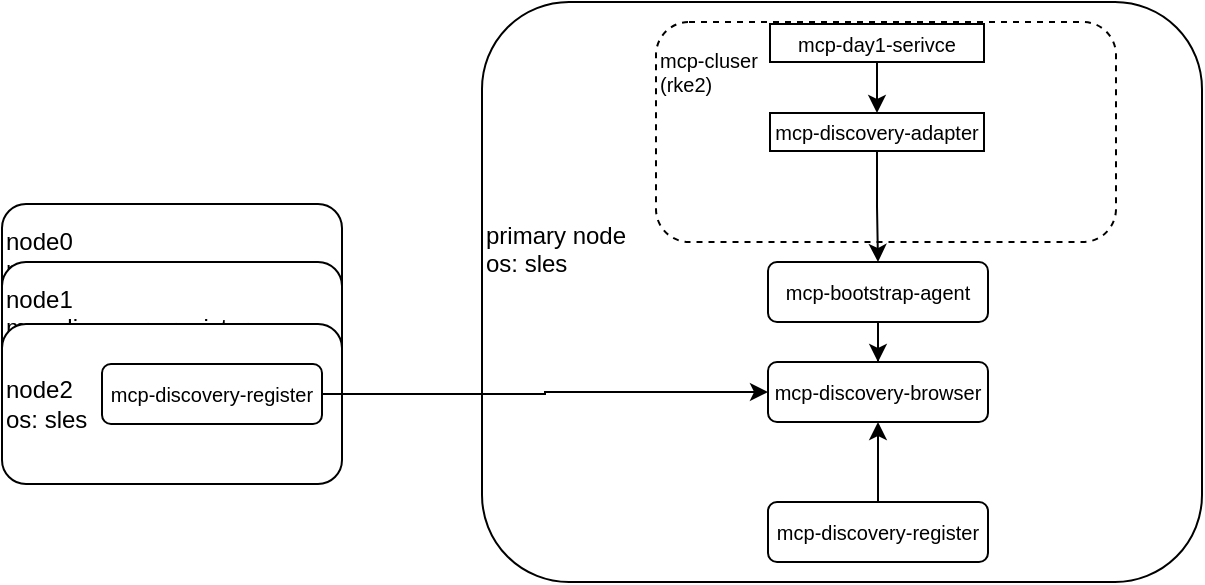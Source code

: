 <mxfile version="20.8.3" type="github">
  <diagram id="JAI4023TARQraNgQVTQf" name="Page-1">
    <mxGraphModel dx="835" dy="458" grid="1" gridSize="10" guides="1" tooltips="1" connect="1" arrows="1" fold="1" page="1" pageScale="1" pageWidth="3300" pageHeight="4681" math="0" shadow="0">
      <root>
        <mxCell id="0" />
        <mxCell id="1" parent="0" />
        <mxCell id="Mai_8PukD8vyJlD9m-7o-1" value="node0&lt;br&gt;mcp-discovery-register&lt;br&gt;os: sles&lt;br&gt;&lt;br&gt;" style="rounded=1;whiteSpace=wrap;html=1;align=left;" vertex="1" parent="1">
          <mxGeometry x="110" y="221" width="170" height="80" as="geometry" />
        </mxCell>
        <mxCell id="Mai_8PukD8vyJlD9m-7o-3" value="node1&lt;br&gt;mcp-discovery-register&lt;br&gt;os: sle&lt;br&gt;s" style="rounded=1;whiteSpace=wrap;html=1;align=left;" vertex="1" parent="1">
          <mxGeometry x="110" y="250" width="170" height="80" as="geometry" />
        </mxCell>
        <mxCell id="Mai_8PukD8vyJlD9m-7o-4" value="node2&lt;br&gt;os: sles" style="rounded=1;whiteSpace=wrap;html=1;align=left;" vertex="1" parent="1">
          <mxGeometry x="110" y="281" width="170" height="80" as="geometry" />
        </mxCell>
        <mxCell id="Mai_8PukD8vyJlD9m-7o-5" value="primary node&lt;br&gt;os: sles&lt;br&gt;&lt;br&gt;&lt;br&gt;&lt;br&gt;" style="rounded=1;whiteSpace=wrap;html=1;align=left;" vertex="1" parent="1">
          <mxGeometry x="350" y="120" width="360" height="290" as="geometry" />
        </mxCell>
        <mxCell id="Mai_8PukD8vyJlD9m-7o-9" value="" style="edgeStyle=orthogonalEdgeStyle;rounded=0;orthogonalLoop=1;jettySize=auto;html=1;fontSize=10;entryX=0;entryY=0.5;entryDx=0;entryDy=0;" edge="1" parent="1" source="Mai_8PukD8vyJlD9m-7o-7" target="Mai_8PukD8vyJlD9m-7o-12">
          <mxGeometry relative="1" as="geometry">
            <mxPoint x="405" y="320" as="targetPoint" />
          </mxGeometry>
        </mxCell>
        <mxCell id="Mai_8PukD8vyJlD9m-7o-7" value="&lt;span style=&quot;text-align: left;&quot;&gt;&lt;font style=&quot;font-size: 10px;&quot;&gt;mcp-discovery-register&lt;/font&gt;&lt;/span&gt;" style="rounded=1;whiteSpace=wrap;html=1;" vertex="1" parent="1">
          <mxGeometry x="160" y="301" width="110" height="30" as="geometry" />
        </mxCell>
        <mxCell id="Mai_8PukD8vyJlD9m-7o-20" style="edgeStyle=orthogonalEdgeStyle;rounded=0;orthogonalLoop=1;jettySize=auto;html=1;entryX=0.5;entryY=1;entryDx=0;entryDy=0;fontSize=10;" edge="1" parent="1" source="Mai_8PukD8vyJlD9m-7o-11" target="Mai_8PukD8vyJlD9m-7o-12">
          <mxGeometry relative="1" as="geometry" />
        </mxCell>
        <mxCell id="Mai_8PukD8vyJlD9m-7o-11" value="&lt;span style=&quot;text-align: left;&quot;&gt;&lt;font style=&quot;font-size: 10px;&quot;&gt;mcp-discovery-register&lt;/font&gt;&lt;/span&gt;" style="rounded=1;whiteSpace=wrap;html=1;" vertex="1" parent="1">
          <mxGeometry x="493" y="370" width="110" height="30" as="geometry" />
        </mxCell>
        <mxCell id="Mai_8PukD8vyJlD9m-7o-12" value="&lt;span style=&quot;text-align: left;&quot;&gt;&lt;font style=&quot;font-size: 10px;&quot;&gt;mcp-discovery-browser&lt;/font&gt;&lt;/span&gt;" style="rounded=1;whiteSpace=wrap;html=1;" vertex="1" parent="1">
          <mxGeometry x="493" y="300" width="110" height="30" as="geometry" />
        </mxCell>
        <mxCell id="Mai_8PukD8vyJlD9m-7o-23" style="edgeStyle=orthogonalEdgeStyle;rounded=0;orthogonalLoop=1;jettySize=auto;html=1;entryX=0.5;entryY=0;entryDx=0;entryDy=0;fontSize=10;" edge="1" parent="1" source="Mai_8PukD8vyJlD9m-7o-13" target="Mai_8PukD8vyJlD9m-7o-12">
          <mxGeometry relative="1" as="geometry" />
        </mxCell>
        <mxCell id="Mai_8PukD8vyJlD9m-7o-13" value="&lt;span style=&quot;text-align: left;&quot;&gt;&lt;font style=&quot;font-size: 10px;&quot;&gt;mcp-bootstrap-agent&lt;/font&gt;&lt;/span&gt;" style="rounded=1;whiteSpace=wrap;html=1;" vertex="1" parent="1">
          <mxGeometry x="493" y="250" width="110" height="30" as="geometry" />
        </mxCell>
        <mxCell id="Mai_8PukD8vyJlD9m-7o-17" value="mcp-cluser&lt;br&gt;(rke2)&lt;br&gt;&lt;br&gt;&lt;br&gt;&lt;br&gt;&lt;br&gt;&lt;br&gt;" style="rounded=1;whiteSpace=wrap;html=1;fontSize=10;align=left;dashed=1;" vertex="1" parent="1">
          <mxGeometry x="437" y="130" width="230" height="110" as="geometry" />
        </mxCell>
        <mxCell id="Mai_8PukD8vyJlD9m-7o-26" style="edgeStyle=orthogonalEdgeStyle;rounded=0;orthogonalLoop=1;jettySize=auto;html=1;entryX=0.5;entryY=0;entryDx=0;entryDy=0;fontSize=10;" edge="1" parent="1" source="Mai_8PukD8vyJlD9m-7o-18" target="Mai_8PukD8vyJlD9m-7o-13">
          <mxGeometry relative="1" as="geometry" />
        </mxCell>
        <mxCell id="Mai_8PukD8vyJlD9m-7o-18" value="mcp-discovery-adapter" style="rounded=0;whiteSpace=wrap;html=1;fontSize=10;" vertex="1" parent="1">
          <mxGeometry x="494" y="175.5" width="107" height="19" as="geometry" />
        </mxCell>
        <mxCell id="Mai_8PukD8vyJlD9m-7o-25" style="edgeStyle=orthogonalEdgeStyle;rounded=0;orthogonalLoop=1;jettySize=auto;html=1;fontSize=10;" edge="1" parent="1" source="Mai_8PukD8vyJlD9m-7o-19" target="Mai_8PukD8vyJlD9m-7o-18">
          <mxGeometry relative="1" as="geometry" />
        </mxCell>
        <mxCell id="Mai_8PukD8vyJlD9m-7o-19" value="mcp-day1-serivce" style="rounded=0;whiteSpace=wrap;html=1;fontSize=10;" vertex="1" parent="1">
          <mxGeometry x="494" y="131" width="107" height="19" as="geometry" />
        </mxCell>
      </root>
    </mxGraphModel>
  </diagram>
</mxfile>

